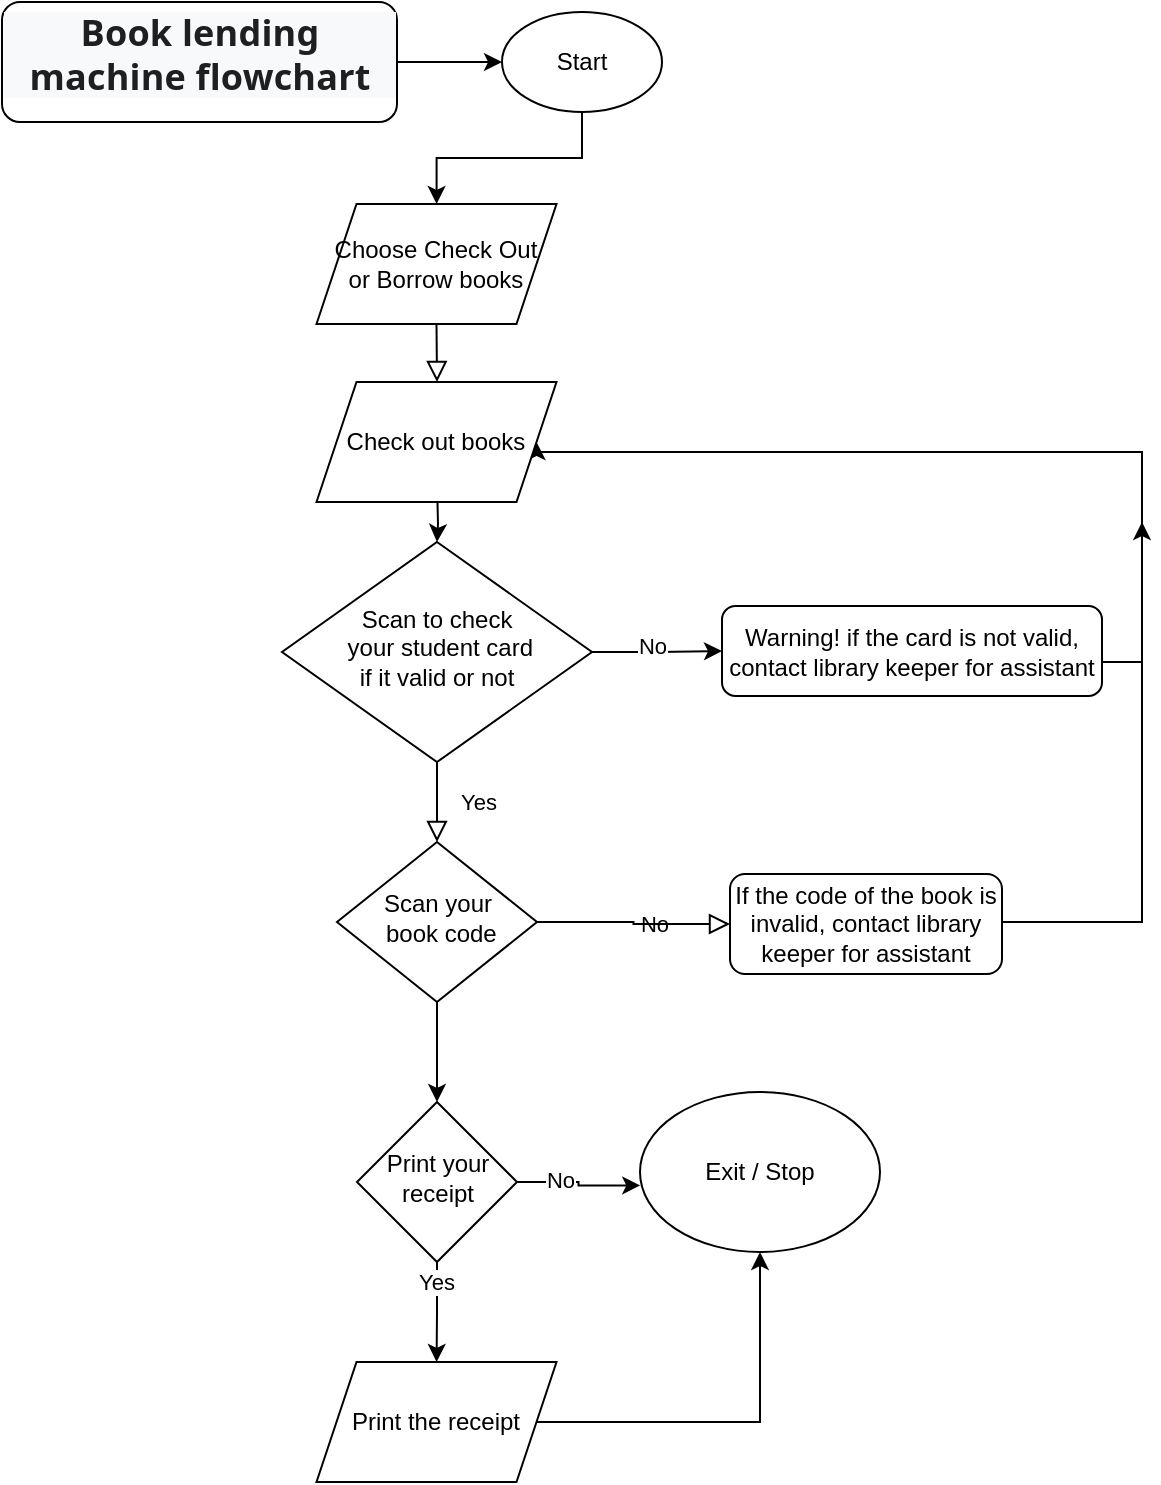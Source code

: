 <mxfile version="21.6.9" type="github">
  <diagram id="C5RBs43oDa-KdzZeNtuy" name="Page-1">
    <mxGraphModel dx="954" dy="502" grid="1" gridSize="10" guides="1" tooltips="1" connect="1" arrows="1" fold="1" page="1" pageScale="1" pageWidth="827" pageHeight="1169" math="0" shadow="0">
      <root>
        <mxCell id="WIyWlLk6GJQsqaUBKTNV-0" />
        <mxCell id="WIyWlLk6GJQsqaUBKTNV-1" parent="WIyWlLk6GJQsqaUBKTNV-0" />
        <mxCell id="WIyWlLk6GJQsqaUBKTNV-2" value="" style="rounded=0;html=1;jettySize=auto;orthogonalLoop=1;fontSize=11;endArrow=block;endFill=0;endSize=8;strokeWidth=1;shadow=0;labelBackgroundColor=none;edgeStyle=orthogonalEdgeStyle;exitX=0.5;exitY=1;exitDx=0;exitDy=0;entryX=0.5;entryY=0;entryDx=0;entryDy=0;" parent="WIyWlLk6GJQsqaUBKTNV-1" source="NMOFV6OU0tz58PaQARlo-10" edge="1">
          <mxGeometry relative="1" as="geometry">
            <mxPoint x="219.294" y="190.0" as="sourcePoint" />
            <mxPoint x="217.5" y="190" as="targetPoint" />
          </mxGeometry>
        </mxCell>
        <mxCell id="NMOFV6OU0tz58PaQARlo-11" value="" style="edgeStyle=orthogonalEdgeStyle;rounded=0;orthogonalLoop=1;jettySize=auto;html=1;entryX=0;entryY=0.5;entryDx=0;entryDy=0;" parent="WIyWlLk6GJQsqaUBKTNV-1" source="WIyWlLk6GJQsqaUBKTNV-3" target="NMOFV6OU0tz58PaQARlo-31" edge="1">
          <mxGeometry relative="1" as="geometry" />
        </mxCell>
        <mxCell id="WIyWlLk6GJQsqaUBKTNV-3" value="&lt;h4 style=&quot;box-sizing: border-box; margin-top: 0px; margin-bottom: 0.5rem; line-height: 1.2; font-size: 18px; font-family: &amp;quot;Noto Sans&amp;quot;, -apple-system, BlinkMacSystemFont, &amp;quot;Segoe UI&amp;quot;, &amp;quot;Helvetica Neue&amp;quot;, Arial, sans-serif, &amp;quot;Apple Color Emoji&amp;quot;, &amp;quot;Segoe UI Emoji&amp;quot;, &amp;quot;Segoe UI Symbol&amp;quot;; color: rgb(30, 31, 33); letter-spacing: 0.1px; background-color: rgb(248, 249, 250);&quot; id=&quot;yui_3_17_2_1_1693217284530_504&quot;&gt;Book lending machine flowchart&lt;/h4&gt;" style="rounded=1;whiteSpace=wrap;html=1;fontSize=12;glass=0;strokeWidth=1;shadow=0;align=center;" parent="WIyWlLk6GJQsqaUBKTNV-1" vertex="1">
          <mxGeometry width="197.5" height="60" as="geometry" />
        </mxCell>
        <mxCell id="WIyWlLk6GJQsqaUBKTNV-4" value="Yes" style="rounded=0;html=1;jettySize=auto;orthogonalLoop=1;fontSize=11;endArrow=block;endFill=0;endSize=8;strokeWidth=1;shadow=0;labelBackgroundColor=none;edgeStyle=orthogonalEdgeStyle;" parent="WIyWlLk6GJQsqaUBKTNV-1" source="WIyWlLk6GJQsqaUBKTNV-6" target="WIyWlLk6GJQsqaUBKTNV-10" edge="1">
          <mxGeometry y="20" relative="1" as="geometry">
            <mxPoint as="offset" />
          </mxGeometry>
        </mxCell>
        <mxCell id="NMOFV6OU0tz58PaQARlo-2" value="" style="edgeStyle=orthogonalEdgeStyle;rounded=0;orthogonalLoop=1;jettySize=auto;html=1;" parent="WIyWlLk6GJQsqaUBKTNV-1" source="WIyWlLk6GJQsqaUBKTNV-6" target="NMOFV6OU0tz58PaQARlo-1" edge="1">
          <mxGeometry relative="1" as="geometry" />
        </mxCell>
        <mxCell id="NMOFV6OU0tz58PaQARlo-7" value="No" style="edgeLabel;html=1;align=center;verticalAlign=middle;resizable=0;points=[];" parent="NMOFV6OU0tz58PaQARlo-2" vertex="1" connectable="0">
          <mxGeometry x="-0.084" y="4" relative="1" as="geometry">
            <mxPoint y="1" as="offset" />
          </mxGeometry>
        </mxCell>
        <mxCell id="WIyWlLk6GJQsqaUBKTNV-6" value="Scan to check&lt;br&gt;&amp;nbsp;your student card &lt;br&gt;if it valid or not" style="rhombus;whiteSpace=wrap;html=1;shadow=0;fontFamily=Helvetica;fontSize=12;align=center;strokeWidth=1;spacing=6;spacingTop=-4;" parent="WIyWlLk6GJQsqaUBKTNV-1" vertex="1">
          <mxGeometry x="140" y="270" width="155" height="110" as="geometry" />
        </mxCell>
        <mxCell id="WIyWlLk6GJQsqaUBKTNV-9" value="No" style="edgeStyle=orthogonalEdgeStyle;rounded=0;html=1;jettySize=auto;orthogonalLoop=1;fontSize=11;endArrow=block;endFill=0;endSize=8;strokeWidth=1;shadow=0;labelBackgroundColor=none;" parent="WIyWlLk6GJQsqaUBKTNV-1" source="WIyWlLk6GJQsqaUBKTNV-10" target="WIyWlLk6GJQsqaUBKTNV-12" edge="1">
          <mxGeometry y="10" relative="1" as="geometry">
            <mxPoint as="offset" />
          </mxGeometry>
        </mxCell>
        <mxCell id="NMOFV6OU0tz58PaQARlo-21" value="" style="edgeStyle=orthogonalEdgeStyle;rounded=0;orthogonalLoop=1;jettySize=auto;html=1;" parent="WIyWlLk6GJQsqaUBKTNV-1" source="WIyWlLk6GJQsqaUBKTNV-10" target="NMOFV6OU0tz58PaQARlo-20" edge="1">
          <mxGeometry relative="1" as="geometry" />
        </mxCell>
        <mxCell id="WIyWlLk6GJQsqaUBKTNV-10" value="Scan your&lt;br&gt;&amp;nbsp;book code" style="rhombus;whiteSpace=wrap;html=1;shadow=0;fontFamily=Helvetica;fontSize=12;align=center;strokeWidth=1;spacing=6;spacingTop=-4;" parent="WIyWlLk6GJQsqaUBKTNV-1" vertex="1">
          <mxGeometry x="167.5" y="420" width="100" height="80" as="geometry" />
        </mxCell>
        <mxCell id="NMOFV6OU0tz58PaQARlo-6" value="" style="edgeStyle=orthogonalEdgeStyle;rounded=0;orthogonalLoop=1;jettySize=auto;html=1;" parent="WIyWlLk6GJQsqaUBKTNV-1" source="WIyWlLk6GJQsqaUBKTNV-12" edge="1">
          <mxGeometry relative="1" as="geometry">
            <mxPoint x="570" y="260" as="targetPoint" />
            <Array as="points">
              <mxPoint x="570" y="460" />
            </Array>
          </mxGeometry>
        </mxCell>
        <mxCell id="WIyWlLk6GJQsqaUBKTNV-12" value="If the code of the book is invalid, contact library keeper for assistant" style="rounded=1;whiteSpace=wrap;html=1;fontSize=12;glass=0;strokeWidth=1;shadow=0;" parent="WIyWlLk6GJQsqaUBKTNV-1" vertex="1">
          <mxGeometry x="364" y="436" width="136" height="50" as="geometry" />
        </mxCell>
        <mxCell id="NMOFV6OU0tz58PaQARlo-4" value="" style="edgeStyle=orthogonalEdgeStyle;rounded=0;orthogonalLoop=1;jettySize=auto;html=1;entryX=1;entryY=0.5;entryDx=0;entryDy=0;" parent="WIyWlLk6GJQsqaUBKTNV-1" source="NMOFV6OU0tz58PaQARlo-1" edge="1" target="0DpsMIbxMV-dZRRQz3ZX-3">
          <mxGeometry relative="1" as="geometry">
            <mxPoint x="277.5" y="225" as="targetPoint" />
            <Array as="points">
              <mxPoint x="570" y="330" />
              <mxPoint x="570" y="225" />
              <mxPoint x="267" y="225" />
            </Array>
          </mxGeometry>
        </mxCell>
        <mxCell id="NMOFV6OU0tz58PaQARlo-1" value="Warning! if the card is not valid, contact library keeper for assistant" style="rounded=1;whiteSpace=wrap;html=1;fontSize=12;glass=0;strokeWidth=1;shadow=0;" parent="WIyWlLk6GJQsqaUBKTNV-1" vertex="1">
          <mxGeometry x="360" y="302" width="190" height="45" as="geometry" />
        </mxCell>
        <mxCell id="NMOFV6OU0tz58PaQARlo-10" value="Choose Check Out &lt;br&gt;or Borrow books" style="shape=parallelogram;perimeter=parallelogramPerimeter;whiteSpace=wrap;html=1;fixedSize=1;" parent="WIyWlLk6GJQsqaUBKTNV-1" vertex="1">
          <mxGeometry x="157.25" y="101" width="120" height="60" as="geometry" />
        </mxCell>
        <mxCell id="NMOFV6OU0tz58PaQARlo-16" value="" style="edgeStyle=orthogonalEdgeStyle;rounded=0;orthogonalLoop=1;jettySize=auto;html=1;" parent="WIyWlLk6GJQsqaUBKTNV-1" target="WIyWlLk6GJQsqaUBKTNV-6" edge="1">
          <mxGeometry relative="1" as="geometry">
            <mxPoint x="217.5" y="240" as="sourcePoint" />
          </mxGeometry>
        </mxCell>
        <mxCell id="NMOFV6OU0tz58PaQARlo-23" value="" style="edgeStyle=orthogonalEdgeStyle;rounded=0;orthogonalLoop=1;jettySize=auto;html=1;entryX=0.001;entryY=0.584;entryDx=0;entryDy=0;entryPerimeter=0;" parent="WIyWlLk6GJQsqaUBKTNV-1" source="NMOFV6OU0tz58PaQARlo-20" target="NMOFV6OU0tz58PaQARlo-30" edge="1">
          <mxGeometry relative="1" as="geometry">
            <mxPoint x="317.5" y="591.0" as="targetPoint" />
          </mxGeometry>
        </mxCell>
        <mxCell id="NMOFV6OU0tz58PaQARlo-24" value="No" style="edgeLabel;html=1;align=center;verticalAlign=middle;resizable=0;points=[];" parent="NMOFV6OU0tz58PaQARlo-23" vertex="1" connectable="0">
          <mxGeometry x="-0.331" y="1" relative="1" as="geometry">
            <mxPoint as="offset" />
          </mxGeometry>
        </mxCell>
        <mxCell id="NMOFV6OU0tz58PaQARlo-26" value="" style="edgeStyle=orthogonalEdgeStyle;rounded=0;orthogonalLoop=1;jettySize=auto;html=1;" parent="WIyWlLk6GJQsqaUBKTNV-1" source="NMOFV6OU0tz58PaQARlo-20" edge="1">
          <mxGeometry relative="1" as="geometry">
            <mxPoint x="217.3" y="680" as="targetPoint" />
          </mxGeometry>
        </mxCell>
        <mxCell id="NMOFV6OU0tz58PaQARlo-29" value="Yes" style="edgeLabel;html=1;align=center;verticalAlign=middle;resizable=0;points=[];" parent="NMOFV6OU0tz58PaQARlo-26" vertex="1" connectable="0">
          <mxGeometry x="-0.617" y="-1" relative="1" as="geometry">
            <mxPoint as="offset" />
          </mxGeometry>
        </mxCell>
        <mxCell id="NMOFV6OU0tz58PaQARlo-20" value="Print your receipt" style="rhombus;whiteSpace=wrap;html=1;shadow=0;strokeWidth=1;spacing=6;spacingTop=-4;" parent="WIyWlLk6GJQsqaUBKTNV-1" vertex="1">
          <mxGeometry x="177.5" y="550" width="80" height="80" as="geometry" />
        </mxCell>
        <mxCell id="NMOFV6OU0tz58PaQARlo-28" value="" style="edgeStyle=orthogonalEdgeStyle;rounded=0;orthogonalLoop=1;jettySize=auto;html=1;entryX=0.5;entryY=1;entryDx=0;entryDy=0;exitX=1;exitY=0.5;exitDx=0;exitDy=0;" parent="WIyWlLk6GJQsqaUBKTNV-1" source="0DpsMIbxMV-dZRRQz3ZX-0" target="NMOFV6OU0tz58PaQARlo-30" edge="1">
          <mxGeometry relative="1" as="geometry">
            <mxPoint x="378" y="630" as="targetPoint" />
            <mxPoint x="277.25" y="710" as="sourcePoint" />
          </mxGeometry>
        </mxCell>
        <mxCell id="NMOFV6OU0tz58PaQARlo-30" value="Exit / Stop" style="ellipse;whiteSpace=wrap;html=1;" parent="WIyWlLk6GJQsqaUBKTNV-1" vertex="1">
          <mxGeometry x="319" y="545" width="120" height="80" as="geometry" />
        </mxCell>
        <mxCell id="NMOFV6OU0tz58PaQARlo-32" value="" style="edgeStyle=orthogonalEdgeStyle;rounded=0;orthogonalLoop=1;jettySize=auto;html=1;" parent="WIyWlLk6GJQsqaUBKTNV-1" source="NMOFV6OU0tz58PaQARlo-31" target="NMOFV6OU0tz58PaQARlo-10" edge="1">
          <mxGeometry relative="1" as="geometry" />
        </mxCell>
        <mxCell id="NMOFV6OU0tz58PaQARlo-31" value="Start" style="ellipse;whiteSpace=wrap;html=1;" parent="WIyWlLk6GJQsqaUBKTNV-1" vertex="1">
          <mxGeometry x="250" y="5" width="80" height="50" as="geometry" />
        </mxCell>
        <mxCell id="0DpsMIbxMV-dZRRQz3ZX-0" value="Print the receipt" style="shape=parallelogram;perimeter=parallelogramPerimeter;whiteSpace=wrap;html=1;fixedSize=1;" vertex="1" parent="WIyWlLk6GJQsqaUBKTNV-1">
          <mxGeometry x="157.25" y="680" width="120" height="60" as="geometry" />
        </mxCell>
        <mxCell id="0DpsMIbxMV-dZRRQz3ZX-3" value="Check out books" style="shape=parallelogram;perimeter=parallelogramPerimeter;whiteSpace=wrap;html=1;fixedSize=1;" vertex="1" parent="WIyWlLk6GJQsqaUBKTNV-1">
          <mxGeometry x="157.25" y="190" width="120" height="60" as="geometry" />
        </mxCell>
      </root>
    </mxGraphModel>
  </diagram>
</mxfile>
